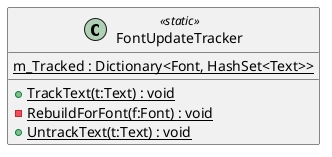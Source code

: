 @startuml
class FontUpdateTracker <<static>> {
    {static} m_Tracked : Dictionary<Font, HashSet<Text>>
    + {static} TrackText(t:Text) : void
    - {static} RebuildForFont(f:Font) : void
    + {static} UntrackText(t:Text) : void
}
@enduml
